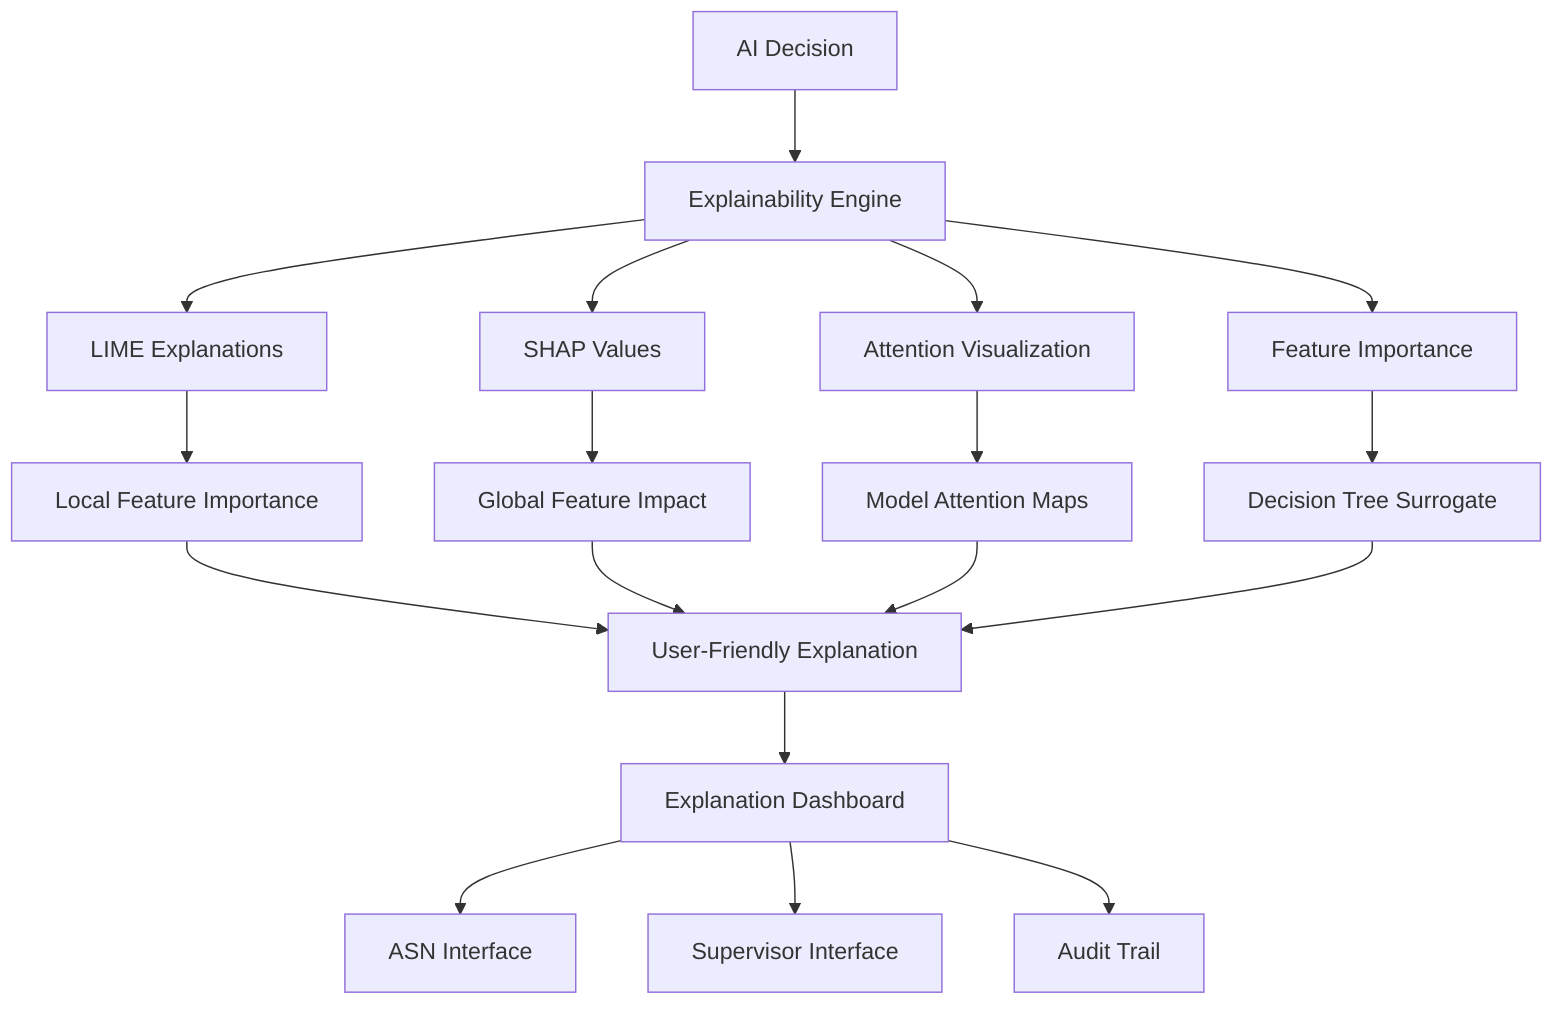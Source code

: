 graph TD
    A[AI Decision] --> B[Explainability Engine]
    
    B --> C[LIME Explanations]
    B --> D[SHAP Values]
    B --> E[Attention Visualization]
    B --> F[Feature Importance]
    
    C --> G[Local Feature Importance]
    D --> H[Global Feature Impact]
    E --> I[Model Attention Maps]
    F --> J[Decision Tree Surrogate]
    
    G --> K[User-Friendly Explanation]
    H --> K
    I --> K
    J --> K
    
    K --> L[Explanation Dashboard]
    L --> M[ASN Interface]
    L --> N[Supervisor Interface]
    L --> O[Audit Trail]